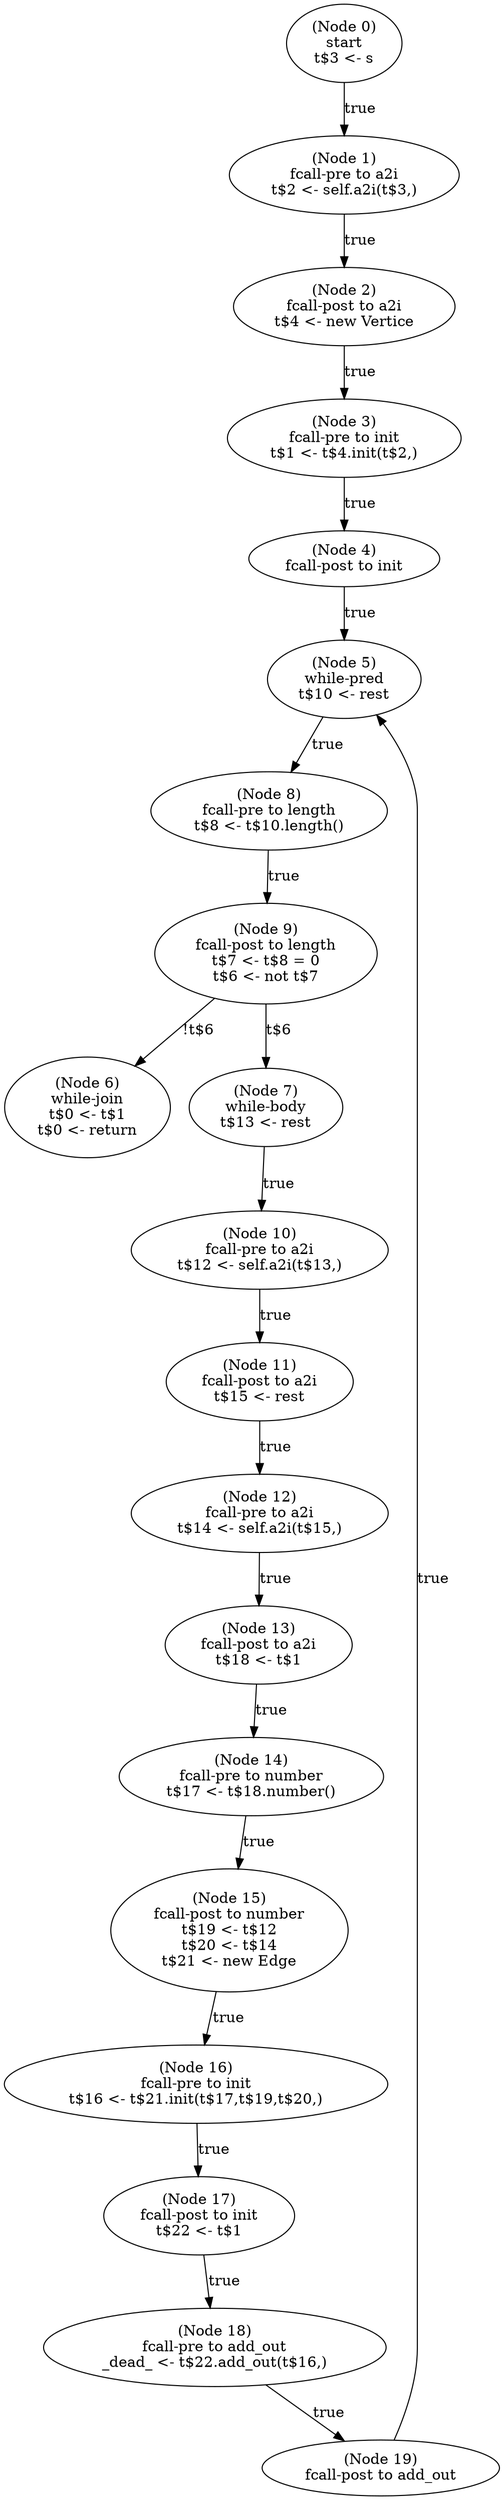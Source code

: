 digraph parse_line_post {
  n0 [label="(Node 0)\nstart\nt$3 <- s\n"];
 n0 -> n1 [label="true"];
  n1 [label="(Node 1)\nfcall-pre to a2i\nt$2 <- self.a2i(t$3,)\n"];
 n1 -> n2 [label="true"];
  n2 [label="(Node 2)\nfcall-post to a2i\nt$4 <- new Vertice\n"];
 n2 -> n3 [label="true"];
  n3 [label="(Node 3)\nfcall-pre to init\nt$1 <- t$4.init(t$2,)\n"];
 n3 -> n4 [label="true"];
  n4 [label="(Node 4)\nfcall-post to init\n"];
 n4 -> n5 [label="true"];
  n5 [label="(Node 5)\nwhile-pred\nt$10 <- rest\n"];
 n5 -> n8 [label="true"];
  n6 [label="(Node 6)\nwhile-join\nt$0 <- t$1\nt$0 <- return\n"];
  n7 [label="(Node 7)\nwhile-body\nt$13 <- rest\n"];
 n7 -> n10 [label="true"];
  n8 [label="(Node 8)\nfcall-pre to length\nt$8 <- t$10.length()\n"];
 n8 -> n9 [label="true"];
  n9 [label="(Node 9)\nfcall-post to length\nt$7 <- t$8 = 0\nt$6 <- not t$7\n"];
 n9 -> n6 [label="!t$6"];
 n9 -> n7 [label="t$6"];
  n10 [label="(Node 10)\nfcall-pre to a2i\nt$12 <- self.a2i(t$13,)\n"];
 n10 -> n11 [label="true"];
  n11 [label="(Node 11)\nfcall-post to a2i\nt$15 <- rest\n"];
 n11 -> n12 [label="true"];
  n12 [label="(Node 12)\nfcall-pre to a2i\nt$14 <- self.a2i(t$15,)\n"];
 n12 -> n13 [label="true"];
  n13 [label="(Node 13)\nfcall-post to a2i\nt$18 <- t$1\n"];
 n13 -> n14 [label="true"];
  n14 [label="(Node 14)\nfcall-pre to number\nt$17 <- t$18.number()\n"];
 n14 -> n15 [label="true"];
  n15 [label="(Node 15)\nfcall-post to number\nt$19 <- t$12\nt$20 <- t$14\nt$21 <- new Edge\n"];
 n15 -> n16 [label="true"];
  n16 [label="(Node 16)\nfcall-pre to init\nt$16 <- t$21.init(t$17,t$19,t$20,)\n"];
 n16 -> n17 [label="true"];
  n17 [label="(Node 17)\nfcall-post to init\nt$22 <- t$1\n"];
 n17 -> n18 [label="true"];
  n18 [label="(Node 18)\nfcall-pre to add_out\n_dead_ <- t$22.add_out(t$16,)\n"];
 n18 -> n19 [label="true"];
  n19 [label="(Node 19)\nfcall-post to add_out\n"];
 n19 -> n5 [label="true"];
}
